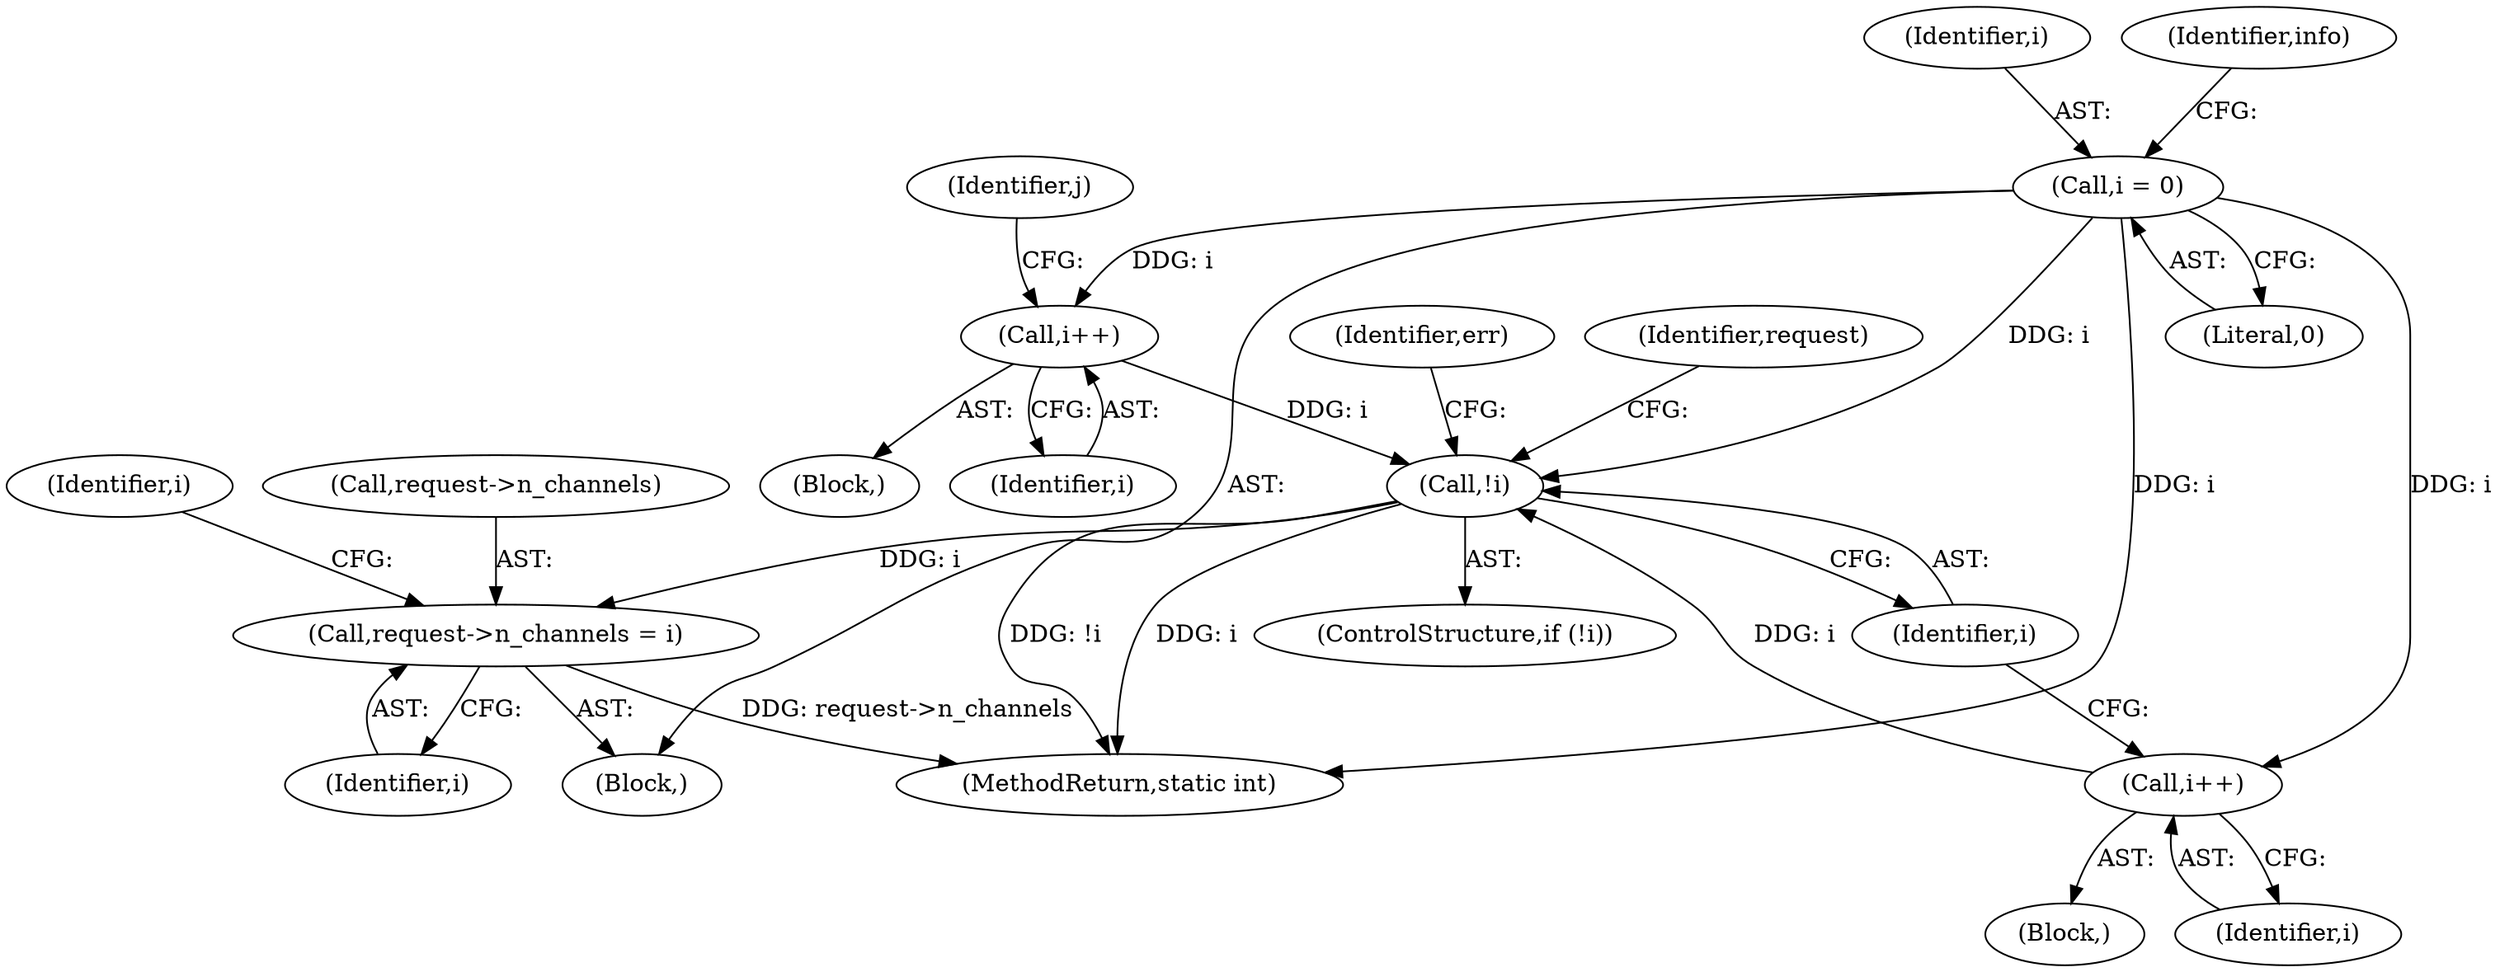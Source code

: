 digraph "0_linux_208c72f4fe44fe09577e7975ba0e7fa0278f3d03@pointer" {
"1000497" [label="(Call,request->n_channels = i)"];
"1000489" [label="(Call,!i)"];
"1000379" [label="(Call,i = 0)"];
"1000420" [label="(Call,i++)"];
"1000486" [label="(Call,i++)"];
"1000457" [label="(Identifier,j)"];
"1000379" [label="(Call,i = 0)"];
"1000458" [label="(Block,)"];
"1000501" [label="(Identifier,i)"];
"1000380" [label="(Identifier,i)"];
"1000499" [label="(Identifier,request)"];
"1000486" [label="(Call,i++)"];
"1000489" [label="(Call,!i)"];
"1000503" [label="(Identifier,i)"];
"1000389" [label="(Block,)"];
"1000493" [label="(Identifier,err)"];
"1000497" [label="(Call,request->n_channels = i)"];
"1000381" [label="(Literal,0)"];
"1000487" [label="(Identifier,i)"];
"1000498" [label="(Call,request->n_channels)"];
"1000385" [label="(Identifier,info)"];
"1000106" [label="(Block,)"];
"1000420" [label="(Call,i++)"];
"1000632" [label="(MethodReturn,static int)"];
"1000490" [label="(Identifier,i)"];
"1000421" [label="(Identifier,i)"];
"1000488" [label="(ControlStructure,if (!i))"];
"1000497" -> "1000106"  [label="AST: "];
"1000497" -> "1000501"  [label="CFG: "];
"1000498" -> "1000497"  [label="AST: "];
"1000501" -> "1000497"  [label="AST: "];
"1000503" -> "1000497"  [label="CFG: "];
"1000497" -> "1000632"  [label="DDG: request->n_channels"];
"1000489" -> "1000497"  [label="DDG: i"];
"1000489" -> "1000488"  [label="AST: "];
"1000489" -> "1000490"  [label="CFG: "];
"1000490" -> "1000489"  [label="AST: "];
"1000493" -> "1000489"  [label="CFG: "];
"1000499" -> "1000489"  [label="CFG: "];
"1000489" -> "1000632"  [label="DDG: !i"];
"1000489" -> "1000632"  [label="DDG: i"];
"1000379" -> "1000489"  [label="DDG: i"];
"1000420" -> "1000489"  [label="DDG: i"];
"1000486" -> "1000489"  [label="DDG: i"];
"1000379" -> "1000106"  [label="AST: "];
"1000379" -> "1000381"  [label="CFG: "];
"1000380" -> "1000379"  [label="AST: "];
"1000381" -> "1000379"  [label="AST: "];
"1000385" -> "1000379"  [label="CFG: "];
"1000379" -> "1000632"  [label="DDG: i"];
"1000379" -> "1000420"  [label="DDG: i"];
"1000379" -> "1000486"  [label="DDG: i"];
"1000420" -> "1000389"  [label="AST: "];
"1000420" -> "1000421"  [label="CFG: "];
"1000421" -> "1000420"  [label="AST: "];
"1000490" -> "1000420"  [label="CFG: "];
"1000486" -> "1000458"  [label="AST: "];
"1000486" -> "1000487"  [label="CFG: "];
"1000487" -> "1000486"  [label="AST: "];
"1000457" -> "1000486"  [label="CFG: "];
}

